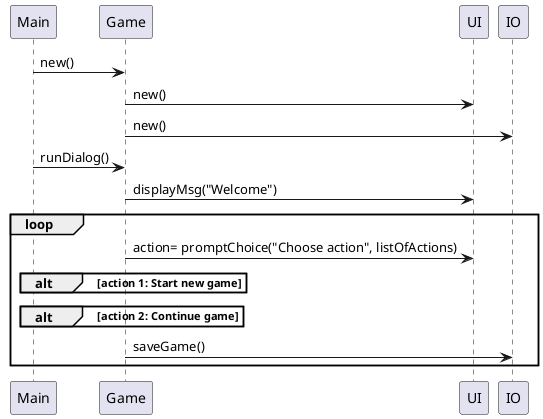 @startuml
'https://plantuml.com/sequence-diagram

Main -> Game: new()
Game -> UI: new()
Game -> IO: new()
Main -> Game: runDialog()
Game -> UI: displayMsg("Welcome")
loop
Game -> UI: action= promptChoice("Choose action", listOfActions)
alt action 1: Start new game

end
alt action 2: Continue game

end
Game -> IO:saveGame()
end

@enduml